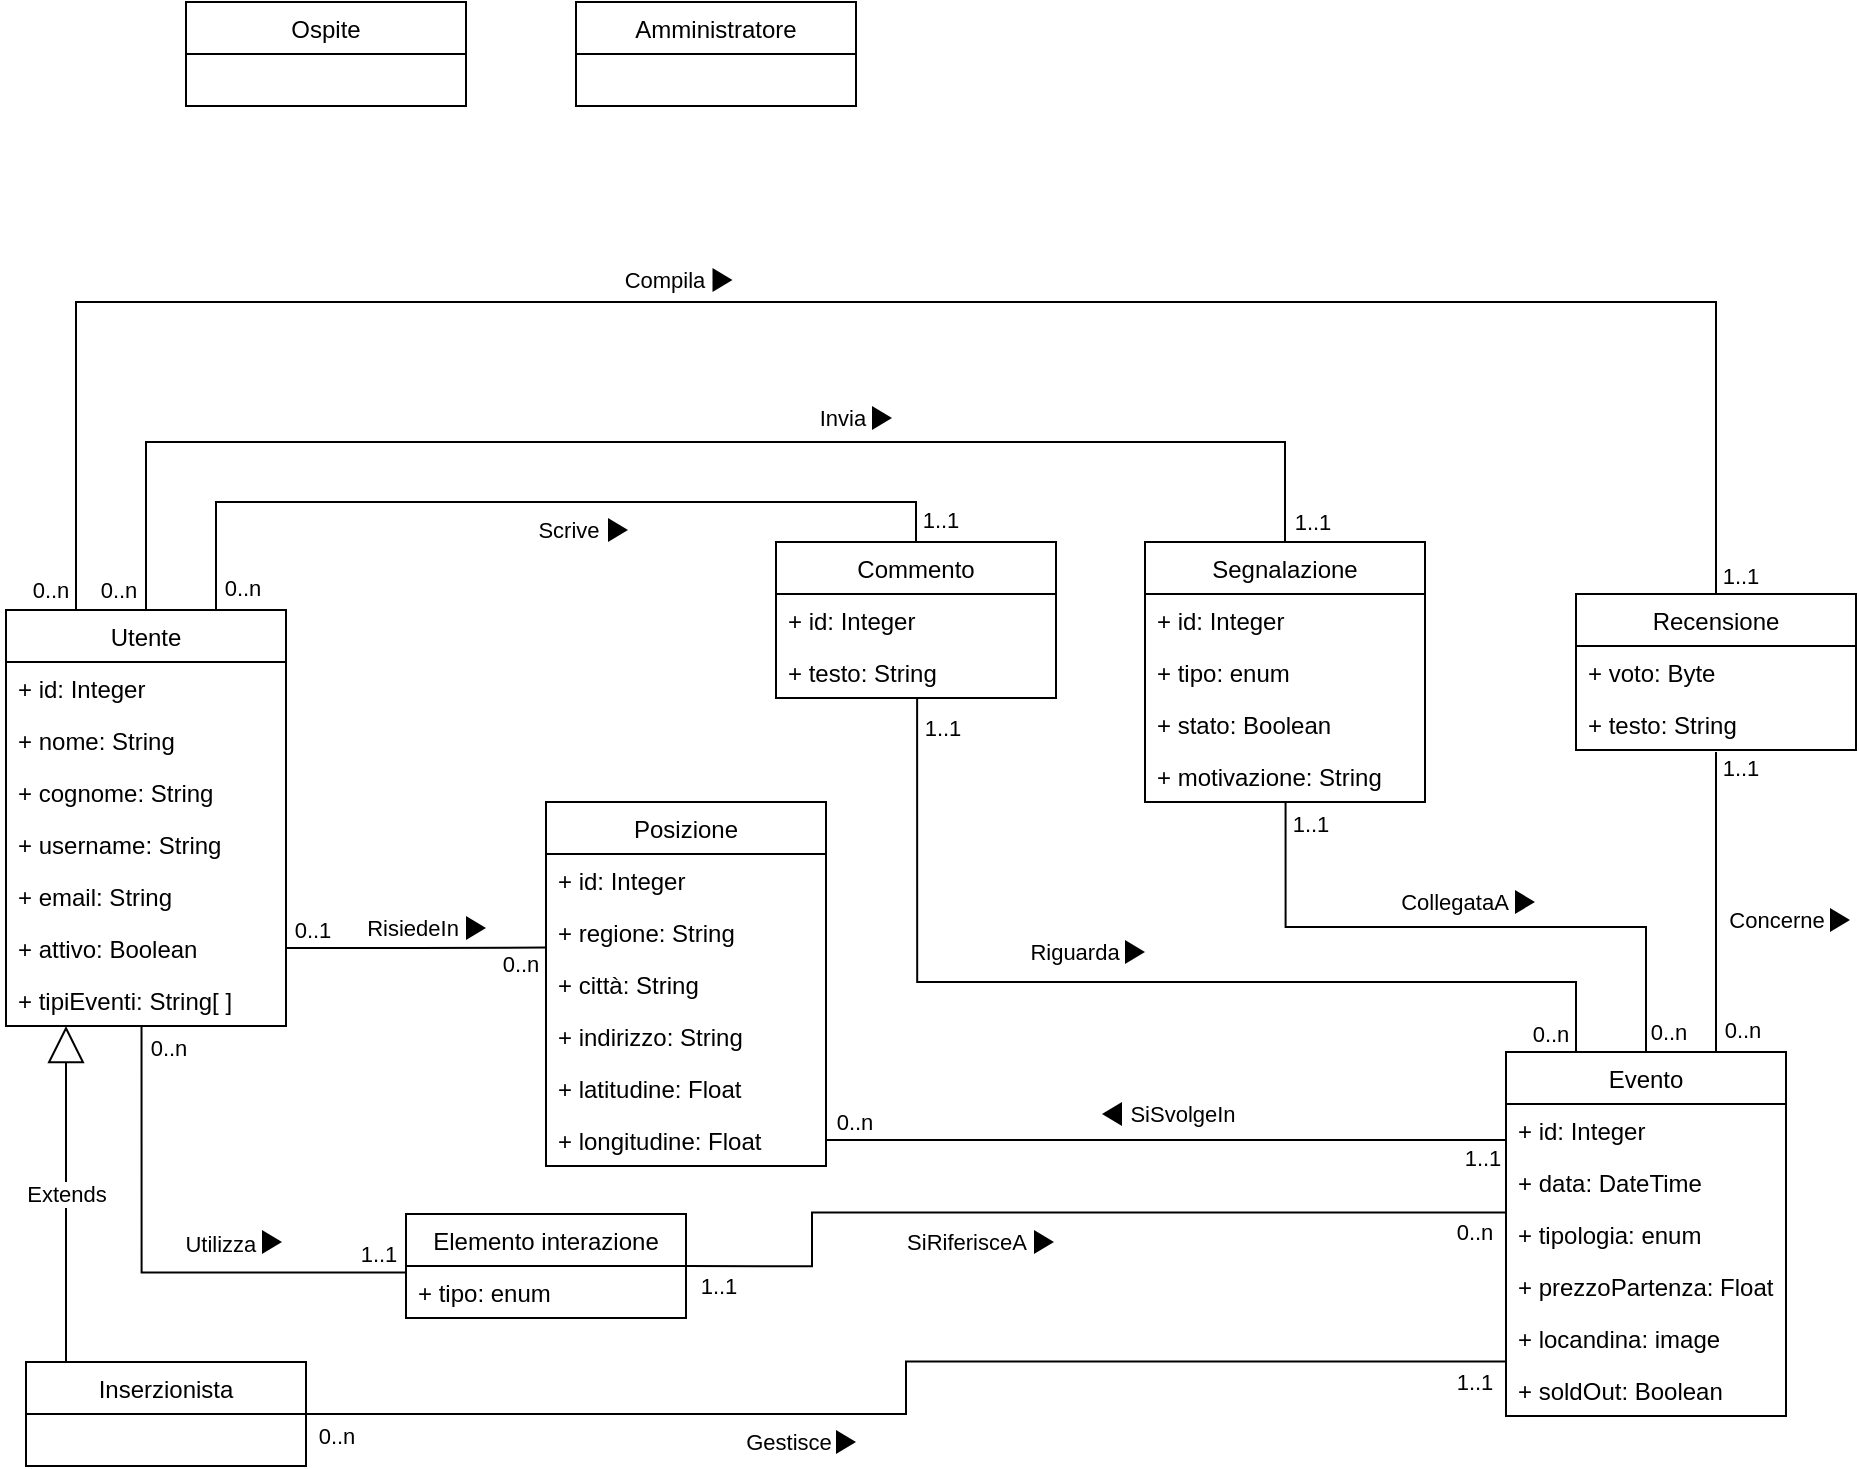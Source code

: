 <mxfile version="20.7.4" type="device"><diagram id="McXyK0WdOEFqAZZLzSaH" name="Pagina-1"><mxGraphModel dx="1098" dy="820" grid="1" gridSize="10" guides="1" tooltips="1" connect="1" arrows="1" fold="1" page="1" pageScale="1" pageWidth="1169" pageHeight="827" math="0" shadow="0"><root><mxCell id="0"/><mxCell id="1" parent="0"/><mxCell id="P6-y2GWKaG0VNSnCslOx-72" style="edgeStyle=orthogonalEdgeStyle;rounded=0;orthogonalLoop=1;jettySize=auto;html=1;exitX=0.75;exitY=0;exitDx=0;exitDy=0;entryX=0.5;entryY=0;entryDx=0;entryDy=0;endArrow=none;endFill=0;elbow=vertical;" parent="1" source="4TAMWbgkyMM3ixM2z_Ge-1" target="P6-y2GWKaG0VNSnCslOx-14" edge="1"><mxGeometry relative="1" as="geometry"/></mxCell><mxCell id="P6-y2GWKaG0VNSnCslOx-78" value="0..n" style="edgeLabel;html=1;align=center;verticalAlign=middle;resizable=0;points=[];" parent="P6-y2GWKaG0VNSnCslOx-72" vertex="1" connectable="0"><mxGeometry x="-0.597" y="2" relative="1" as="geometry"><mxPoint x="-19" y="45" as="offset"/></mxGeometry></mxCell><mxCell id="P6-y2GWKaG0VNSnCslOx-79" value="1..1" style="edgeLabel;html=1;align=center;verticalAlign=middle;resizable=0;points=[];" parent="P6-y2GWKaG0VNSnCslOx-72" vertex="1" connectable="0"><mxGeometry x="0.948" relative="1" as="geometry"><mxPoint x="12" as="offset"/></mxGeometry></mxCell><mxCell id="P6-y2GWKaG0VNSnCslOx-73" style="edgeStyle=orthogonalEdgeStyle;rounded=0;orthogonalLoop=1;jettySize=auto;html=1;exitX=0.5;exitY=0;exitDx=0;exitDy=0;entryX=0.5;entryY=0;entryDx=0;entryDy=0;endArrow=none;endFill=0;elbow=vertical;" parent="1" source="4TAMWbgkyMM3ixM2z_Ge-1" target="P6-y2GWKaG0VNSnCslOx-20" edge="1"><mxGeometry relative="1" as="geometry"><Array as="points"><mxPoint x="130" y="250"/><mxPoint x="700" y="250"/></Array></mxGeometry></mxCell><mxCell id="P6-y2GWKaG0VNSnCslOx-80" value="1..1" style="edgeLabel;html=1;align=center;verticalAlign=middle;resizable=0;points=[];" parent="P6-y2GWKaG0VNSnCslOx-73" vertex="1" connectable="0"><mxGeometry x="0.969" y="-1" relative="1" as="geometry"><mxPoint x="14" y="1" as="offset"/></mxGeometry></mxCell><mxCell id="P6-y2GWKaG0VNSnCslOx-74" style="edgeStyle=orthogonalEdgeStyle;rounded=0;orthogonalLoop=1;jettySize=auto;html=1;exitX=0.25;exitY=0;exitDx=0;exitDy=0;endArrow=none;endFill=0;elbow=vertical;entryX=0.5;entryY=0;entryDx=0;entryDy=0;" parent="1" source="4TAMWbgkyMM3ixM2z_Ge-1" target="P6-y2GWKaG0VNSnCslOx-10" edge="1"><mxGeometry relative="1" as="geometry"><mxPoint x="900" y="220" as="targetPoint"/><Array as="points"><mxPoint x="95" y="180"/><mxPoint x="915" y="180"/></Array></mxGeometry></mxCell><mxCell id="P6-y2GWKaG0VNSnCslOx-75" value="0..n" style="edgeLabel;html=1;align=center;verticalAlign=middle;resizable=0;points=[];" parent="P6-y2GWKaG0VNSnCslOx-74" vertex="1" connectable="0"><mxGeometry x="-0.923" y="1" relative="1" as="geometry"><mxPoint x="-12" y="33" as="offset"/></mxGeometry></mxCell><mxCell id="P6-y2GWKaG0VNSnCslOx-81" value="1..1" style="edgeLabel;html=1;align=center;verticalAlign=middle;resizable=0;points=[];" parent="P6-y2GWKaG0VNSnCslOx-74" vertex="1" connectable="0"><mxGeometry x="0.982" relative="1" as="geometry"><mxPoint x="12" y="1" as="offset"/></mxGeometry></mxCell><mxCell id="4TAMWbgkyMM3ixM2z_Ge-1" value="Utente" style="swimlane;fontStyle=0;childLayout=stackLayout;horizontal=1;startSize=26;fillColor=none;horizontalStack=0;resizeParent=1;resizeParentMax=0;resizeLast=0;collapsible=1;marginBottom=0;" parent="1" vertex="1"><mxGeometry x="60" y="334" width="140" height="208" as="geometry"><mxRectangle x="170" y="180" width="80" height="30" as="alternateBounds"/></mxGeometry></mxCell><mxCell id="4TAMWbgkyMM3ixM2z_Ge-6" value="+ id: Integer" style="text;strokeColor=none;fillColor=none;align=left;verticalAlign=top;spacingLeft=4;spacingRight=4;overflow=hidden;rotatable=0;points=[[0,0.5],[1,0.5]];portConstraint=eastwest;" parent="4TAMWbgkyMM3ixM2z_Ge-1" vertex="1"><mxGeometry y="26" width="140" height="26" as="geometry"/></mxCell><mxCell id="4TAMWbgkyMM3ixM2z_Ge-2" value="+ nome: String" style="text;strokeColor=none;fillColor=none;align=left;verticalAlign=top;spacingLeft=4;spacingRight=4;overflow=hidden;rotatable=0;points=[[0,0.5],[1,0.5]];portConstraint=eastwest;" parent="4TAMWbgkyMM3ixM2z_Ge-1" vertex="1"><mxGeometry y="52" width="140" height="26" as="geometry"/></mxCell><mxCell id="4TAMWbgkyMM3ixM2z_Ge-3" value="+ cognome: String" style="text;strokeColor=none;fillColor=none;align=left;verticalAlign=top;spacingLeft=4;spacingRight=4;overflow=hidden;rotatable=0;points=[[0,0.5],[1,0.5]];portConstraint=eastwest;" parent="4TAMWbgkyMM3ixM2z_Ge-1" vertex="1"><mxGeometry y="78" width="140" height="26" as="geometry"/></mxCell><mxCell id="P6-y2GWKaG0VNSnCslOx-35" value="+ username: String" style="text;strokeColor=none;fillColor=none;align=left;verticalAlign=top;spacingLeft=4;spacingRight=4;overflow=hidden;rotatable=0;points=[[0,0.5],[1,0.5]];portConstraint=eastwest;" parent="4TAMWbgkyMM3ixM2z_Ge-1" vertex="1"><mxGeometry y="104" width="140" height="26" as="geometry"/></mxCell><mxCell id="4TAMWbgkyMM3ixM2z_Ge-4" value="+ email: String" style="text;strokeColor=none;fillColor=none;align=left;verticalAlign=top;spacingLeft=4;spacingRight=4;overflow=hidden;rotatable=0;points=[[0,0.5],[1,0.5]];portConstraint=eastwest;" parent="4TAMWbgkyMM3ixM2z_Ge-1" vertex="1"><mxGeometry y="130" width="140" height="26" as="geometry"/></mxCell><mxCell id="P6-y2GWKaG0VNSnCslOx-1" value="+ attivo: Boolean" style="text;strokeColor=none;fillColor=none;align=left;verticalAlign=top;spacingLeft=4;spacingRight=4;overflow=hidden;rotatable=0;points=[[0,0.5],[1,0.5]];portConstraint=eastwest;" parent="4TAMWbgkyMM3ixM2z_Ge-1" vertex="1"><mxGeometry y="156" width="140" height="26" as="geometry"/></mxCell><mxCell id="xBQQY1E_VzlFk8n-u8j_-25" value="+ tipiEventi: String[ ]" style="text;strokeColor=none;fillColor=none;align=left;verticalAlign=top;spacingLeft=4;spacingRight=4;overflow=hidden;rotatable=0;points=[[0,0.5],[1,0.5]];portConstraint=eastwest;" parent="4TAMWbgkyMM3ixM2z_Ge-1" vertex="1"><mxGeometry y="182" width="140" height="26" as="geometry"/></mxCell><mxCell id="P6-y2GWKaG0VNSnCslOx-10" value="Recensione" style="swimlane;fontStyle=0;childLayout=stackLayout;horizontal=1;startSize=26;fillColor=none;horizontalStack=0;resizeParent=1;resizeParentMax=0;resizeLast=0;collapsible=1;marginBottom=0;" parent="1" vertex="1"><mxGeometry x="845" y="326" width="140" height="78" as="geometry"/></mxCell><mxCell id="P6-y2GWKaG0VNSnCslOx-11" value="+ voto: Byte" style="text;strokeColor=none;fillColor=none;align=left;verticalAlign=top;spacingLeft=4;spacingRight=4;overflow=hidden;rotatable=0;points=[[0,0.5],[1,0.5]];portConstraint=eastwest;" parent="P6-y2GWKaG0VNSnCslOx-10" vertex="1"><mxGeometry y="26" width="140" height="26" as="geometry"/></mxCell><mxCell id="P6-y2GWKaG0VNSnCslOx-12" value="+ testo: String" style="text;strokeColor=none;fillColor=none;align=left;verticalAlign=top;spacingLeft=4;spacingRight=4;overflow=hidden;rotatable=0;points=[[0,0.5],[1,0.5]];portConstraint=eastwest;" parent="P6-y2GWKaG0VNSnCslOx-10" vertex="1"><mxGeometry y="52" width="140" height="26" as="geometry"/></mxCell><mxCell id="P6-y2GWKaG0VNSnCslOx-14" value="Commento" style="swimlane;fontStyle=0;childLayout=stackLayout;horizontal=1;startSize=26;fillColor=none;horizontalStack=0;resizeParent=1;resizeParentMax=0;resizeLast=0;collapsible=1;marginBottom=0;" parent="1" vertex="1"><mxGeometry x="445" y="300" width="140" height="78" as="geometry"/></mxCell><mxCell id="P6-y2GWKaG0VNSnCslOx-19" value="+ id: Integer" style="text;strokeColor=none;fillColor=none;align=left;verticalAlign=top;spacingLeft=4;spacingRight=4;overflow=hidden;rotatable=0;points=[[0,0.5],[1,0.5]];portConstraint=eastwest;" parent="P6-y2GWKaG0VNSnCslOx-14" vertex="1"><mxGeometry y="26" width="140" height="26" as="geometry"/></mxCell><mxCell id="P6-y2GWKaG0VNSnCslOx-15" value="+ testo: String" style="text;strokeColor=none;fillColor=none;align=left;verticalAlign=top;spacingLeft=4;spacingRight=4;overflow=hidden;rotatable=0;points=[[0,0.5],[1,0.5]];portConstraint=eastwest;" parent="P6-y2GWKaG0VNSnCslOx-14" vertex="1"><mxGeometry y="52" width="140" height="26" as="geometry"/></mxCell><mxCell id="P6-y2GWKaG0VNSnCslOx-20" value="Segnalazione" style="swimlane;fontStyle=0;childLayout=stackLayout;horizontal=1;startSize=26;fillColor=none;horizontalStack=0;resizeParent=1;resizeParentMax=0;resizeLast=0;collapsible=1;marginBottom=0;" parent="1" vertex="1"><mxGeometry x="629.5" y="300" width="140" height="130" as="geometry"/></mxCell><mxCell id="P6-y2GWKaG0VNSnCslOx-24" value="+ id: Integer" style="text;strokeColor=none;fillColor=none;align=left;verticalAlign=top;spacingLeft=4;spacingRight=4;overflow=hidden;rotatable=0;points=[[0,0.5],[1,0.5]];portConstraint=eastwest;" parent="P6-y2GWKaG0VNSnCslOx-20" vertex="1"><mxGeometry y="26" width="140" height="26" as="geometry"/></mxCell><mxCell id="P6-y2GWKaG0VNSnCslOx-25" value="+ tipo: enum" style="text;strokeColor=none;fillColor=none;align=left;verticalAlign=top;spacingLeft=4;spacingRight=4;overflow=hidden;rotatable=0;points=[[0,0.5],[1,0.5]];portConstraint=eastwest;" parent="P6-y2GWKaG0VNSnCslOx-20" vertex="1"><mxGeometry y="52" width="140" height="26" as="geometry"/></mxCell><mxCell id="P6-y2GWKaG0VNSnCslOx-30" value="+ stato: Boolean" style="text;strokeColor=none;fillColor=none;align=left;verticalAlign=top;spacingLeft=4;spacingRight=4;overflow=hidden;rotatable=0;points=[[0,0.5],[1,0.5]];portConstraint=eastwest;" parent="P6-y2GWKaG0VNSnCslOx-20" vertex="1"><mxGeometry y="78" width="140" height="26" as="geometry"/></mxCell><mxCell id="P6-y2GWKaG0VNSnCslOx-21" value="+ motivazione: String" style="text;strokeColor=none;fillColor=none;align=left;verticalAlign=top;spacingLeft=4;spacingRight=4;overflow=hidden;rotatable=0;points=[[0,0.5],[1,0.5]];portConstraint=eastwest;" parent="P6-y2GWKaG0VNSnCslOx-20" vertex="1"><mxGeometry y="104" width="140" height="26" as="geometry"/></mxCell><mxCell id="P6-y2GWKaG0VNSnCslOx-26" value="Elemento interazione" style="swimlane;fontStyle=0;childLayout=stackLayout;horizontal=1;startSize=26;fillColor=none;horizontalStack=0;resizeParent=1;resizeParentMax=0;resizeLast=0;collapsible=1;marginBottom=0;" parent="1" vertex="1"><mxGeometry x="260" y="636" width="140" height="52" as="geometry"/></mxCell><mxCell id="P6-y2GWKaG0VNSnCslOx-27" value="+ tipo: enum" style="text;strokeColor=none;fillColor=none;align=left;verticalAlign=top;spacingLeft=4;spacingRight=4;overflow=hidden;rotatable=0;points=[[0,0.5],[1,0.5]];portConstraint=eastwest;" parent="P6-y2GWKaG0VNSnCslOx-26" vertex="1"><mxGeometry y="26" width="140" height="26" as="geometry"/></mxCell><mxCell id="P6-y2GWKaG0VNSnCslOx-69" style="edgeStyle=orthogonalEdgeStyle;rounded=0;orthogonalLoop=1;jettySize=auto;html=1;exitX=0.75;exitY=0;exitDx=0;exitDy=0;elbow=vertical;endArrow=none;endFill=0;entryX=0.5;entryY=1.038;entryDx=0;entryDy=0;entryPerimeter=0;" parent="1" source="P6-y2GWKaG0VNSnCslOx-36" target="P6-y2GWKaG0VNSnCslOx-12" edge="1"><mxGeometry relative="1" as="geometry"><mxPoint x="901" y="440" as="targetPoint"/></mxGeometry></mxCell><mxCell id="P6-y2GWKaG0VNSnCslOx-85" value="0..n" style="edgeLabel;html=1;align=center;verticalAlign=middle;resizable=0;points=[];" parent="P6-y2GWKaG0VNSnCslOx-69" vertex="1" connectable="0"><mxGeometry x="-0.912" relative="1" as="geometry"><mxPoint x="13" y="-5" as="offset"/></mxGeometry></mxCell><mxCell id="P6-y2GWKaG0VNSnCslOx-87" value="1..1" style="edgeLabel;html=1;align=center;verticalAlign=middle;resizable=0;points=[];" parent="P6-y2GWKaG0VNSnCslOx-69" vertex="1" connectable="0"><mxGeometry x="0.955" relative="1" as="geometry"><mxPoint x="12" y="4" as="offset"/></mxGeometry></mxCell><mxCell id="P6-y2GWKaG0VNSnCslOx-36" value="Evento" style="swimlane;fontStyle=0;childLayout=stackLayout;horizontal=1;startSize=26;fillColor=none;horizontalStack=0;resizeParent=1;resizeParentMax=0;resizeLast=0;collapsible=1;marginBottom=0;" parent="1" vertex="1"><mxGeometry x="810" y="555" width="140" height="182" as="geometry"/></mxCell><mxCell id="P6-y2GWKaG0VNSnCslOx-37" value="+ id: Integer" style="text;strokeColor=none;fillColor=none;align=left;verticalAlign=top;spacingLeft=4;spacingRight=4;overflow=hidden;rotatable=0;points=[[0,0.5],[1,0.5]];portConstraint=eastwest;" parent="P6-y2GWKaG0VNSnCslOx-36" vertex="1"><mxGeometry y="26" width="140" height="26" as="geometry"/></mxCell><mxCell id="P6-y2GWKaG0VNSnCslOx-39" value="+ data: DateTime" style="text;strokeColor=none;fillColor=none;align=left;verticalAlign=top;spacingLeft=4;spacingRight=4;overflow=hidden;rotatable=0;points=[[0,0.5],[1,0.5]];portConstraint=eastwest;" parent="P6-y2GWKaG0VNSnCslOx-36" vertex="1"><mxGeometry y="52" width="140" height="26" as="geometry"/></mxCell><mxCell id="P6-y2GWKaG0VNSnCslOx-40" value="+ tipologia: enum" style="text;strokeColor=none;fillColor=none;align=left;verticalAlign=top;spacingLeft=4;spacingRight=4;overflow=hidden;rotatable=0;points=[[0,0.5],[1,0.5]];portConstraint=eastwest;" parent="P6-y2GWKaG0VNSnCslOx-36" vertex="1"><mxGeometry y="78" width="140" height="26" as="geometry"/></mxCell><mxCell id="P6-y2GWKaG0VNSnCslOx-43" value="+ prezzoPartenza: Float" style="text;strokeColor=none;fillColor=none;align=left;verticalAlign=top;spacingLeft=4;spacingRight=4;overflow=hidden;rotatable=0;points=[[0,0.5],[1,0.5]];portConstraint=eastwest;" parent="P6-y2GWKaG0VNSnCslOx-36" vertex="1"><mxGeometry y="104" width="140" height="26" as="geometry"/></mxCell><mxCell id="P6-y2GWKaG0VNSnCslOx-41" value="+ locandina: image" style="text;strokeColor=none;fillColor=none;align=left;verticalAlign=top;spacingLeft=4;spacingRight=4;overflow=hidden;rotatable=0;points=[[0,0.5],[1,0.5]];portConstraint=eastwest;" parent="P6-y2GWKaG0VNSnCslOx-36" vertex="1"><mxGeometry y="130" width="140" height="26" as="geometry"/></mxCell><mxCell id="P6-y2GWKaG0VNSnCslOx-42" value="+ soldOut: Boolean" style="text;strokeColor=none;fillColor=none;align=left;verticalAlign=top;spacingLeft=4;spacingRight=4;overflow=hidden;rotatable=0;points=[[0,0.5],[1,0.5]];portConstraint=eastwest;" parent="P6-y2GWKaG0VNSnCslOx-36" vertex="1"><mxGeometry y="156" width="140" height="26" as="geometry"/></mxCell><mxCell id="ModGjX-w138L0_K-5tRz-2" style="edgeStyle=orthogonalEdgeStyle;rounded=0;orthogonalLoop=1;jettySize=auto;html=1;exitX=1;exitY=0.5;exitDx=0;exitDy=0;entryX=-0.002;entryY=-0.049;entryDx=0;entryDy=0;entryPerimeter=0;endArrow=none;endFill=0;" parent="1" source="P6-y2GWKaG0VNSnCslOx-44" target="P6-y2GWKaG0VNSnCslOx-42" edge="1"><mxGeometry relative="1" as="geometry"/></mxCell><mxCell id="-HpiiLmTmGcMWtNBeYiF-1" value="1..1" style="edgeLabel;html=1;align=center;verticalAlign=middle;resizable=0;points=[];" parent="ModGjX-w138L0_K-5tRz-2" vertex="1" connectable="0"><mxGeometry x="0.899" y="1" relative="1" as="geometry"><mxPoint x="16" y="11" as="offset"/></mxGeometry></mxCell><mxCell id="-HpiiLmTmGcMWtNBeYiF-2" value="0..n" style="edgeLabel;html=1;align=center;verticalAlign=middle;resizable=0;points=[];" parent="ModGjX-w138L0_K-5tRz-2" vertex="1" connectable="0"><mxGeometry x="-0.935" y="1" relative="1" as="geometry"><mxPoint x="-6" y="12" as="offset"/></mxGeometry></mxCell><mxCell id="P6-y2GWKaG0VNSnCslOx-44" value="Inserzionista" style="swimlane;fontStyle=0;childLayout=stackLayout;horizontal=1;startSize=26;fillColor=none;horizontalStack=0;resizeParent=1;resizeParentMax=0;resizeLast=0;collapsible=1;marginBottom=0;" parent="1" vertex="1"><mxGeometry x="70" y="710" width="140" height="52" as="geometry"/></mxCell><mxCell id="P6-y2GWKaG0VNSnCslOx-112" value="Extends" style="endArrow=block;endSize=16;endFill=0;html=1;rounded=0;elbow=vertical;" parent="P6-y2GWKaG0VNSnCslOx-44" edge="1"><mxGeometry width="160" relative="1" as="geometry"><mxPoint x="20" as="sourcePoint"/><mxPoint x="20" y="-168" as="targetPoint"/></mxGeometry></mxCell><mxCell id="P6-y2GWKaG0VNSnCslOx-49" value="" style="endArrow=none;html=1;rounded=0;entryX=0.484;entryY=1.005;entryDx=0;entryDy=0;entryPerimeter=0;edgeStyle=orthogonalEdgeStyle;elbow=vertical;exitX=0.001;exitY=0.127;exitDx=0;exitDy=0;exitPerimeter=0;" parent="1" source="P6-y2GWKaG0VNSnCslOx-27" target="xBQQY1E_VzlFk8n-u8j_-25" edge="1"><mxGeometry width="50" height="50" relative="1" as="geometry"><mxPoint x="80" y="666" as="sourcePoint"/><mxPoint x="129.3" y="542.52" as="targetPoint"/><Array as="points"><mxPoint x="128" y="665"/></Array></mxGeometry></mxCell><mxCell id="P6-y2GWKaG0VNSnCslOx-51" value="0..n" style="edgeLabel;html=1;align=center;verticalAlign=middle;resizable=0;points=[];" parent="P6-y2GWKaG0VNSnCslOx-49" vertex="1" connectable="0"><mxGeometry x="0.764" y="-1" relative="1" as="geometry"><mxPoint x="12" y="-19" as="offset"/></mxGeometry></mxCell><mxCell id="P6-y2GWKaG0VNSnCslOx-52" value="1..1" style="edgeLabel;html=1;align=center;verticalAlign=middle;resizable=0;points=[];" parent="P6-y2GWKaG0VNSnCslOx-49" vertex="1" connectable="0"><mxGeometry x="-0.915" y="-1" relative="1" as="geometry"><mxPoint x="-3" y="-9" as="offset"/></mxGeometry></mxCell><mxCell id="P6-y2GWKaG0VNSnCslOx-56" value="Utilizza&amp;nbsp;&amp;nbsp;" style="edgeLabel;html=1;align=center;verticalAlign=middle;resizable=0;points=[];" parent="P6-y2GWKaG0VNSnCslOx-49" vertex="1" connectable="0"><mxGeometry x="-0.157" y="-2" relative="1" as="geometry"><mxPoint x="17" y="-13" as="offset"/></mxGeometry></mxCell><mxCell id="P6-y2GWKaG0VNSnCslOx-50" value="" style="endArrow=none;html=1;rounded=0;elbow=vertical;entryX=1.002;entryY=0.002;entryDx=0;entryDy=0;entryPerimeter=0;exitX=-0.001;exitY=0.085;exitDx=0;exitDy=0;exitPerimeter=0;edgeStyle=orthogonalEdgeStyle;" parent="1" source="P6-y2GWKaG0VNSnCslOx-40" target="P6-y2GWKaG0VNSnCslOx-27" edge="1"><mxGeometry width="50" height="50" relative="1" as="geometry"><mxPoint x="480" y="656" as="sourcePoint"/><mxPoint x="400" y="686" as="targetPoint"/><Array as="points"><mxPoint x="463" y="662"/></Array></mxGeometry></mxCell><mxCell id="P6-y2GWKaG0VNSnCslOx-54" value="1..1" style="edgeLabel;html=1;align=center;verticalAlign=middle;resizable=0;points=[];" parent="P6-y2GWKaG0VNSnCslOx-50" vertex="1" connectable="0"><mxGeometry x="0.871" relative="1" as="geometry"><mxPoint x="-13" y="10" as="offset"/></mxGeometry></mxCell><mxCell id="P6-y2GWKaG0VNSnCslOx-55" value="0..n" style="edgeLabel;html=1;align=center;verticalAlign=middle;resizable=0;points=[];" parent="P6-y2GWKaG0VNSnCslOx-50" vertex="1" connectable="0"><mxGeometry x="-0.802" y="-2" relative="1" as="geometry"><mxPoint x="27" y="12" as="offset"/></mxGeometry></mxCell><mxCell id="P6-y2GWKaG0VNSnCslOx-57" value="" style="triangle;whiteSpace=wrap;html=1;fillColor=#000000;strokeColor=none;" parent="1" vertex="1"><mxGeometry x="188" y="644" width="10" height="12" as="geometry"/></mxCell><mxCell id="P6-y2GWKaG0VNSnCslOx-58" value="SiRiferisceA" style="edgeLabel;html=1;align=center;verticalAlign=middle;resizable=0;points=[];" parent="1" vertex="1" connectable="0"><mxGeometry x="541.0" y="651.997" as="geometry"><mxPoint x="-1" y="-2" as="offset"/></mxGeometry></mxCell><mxCell id="P6-y2GWKaG0VNSnCslOx-59" value="" style="triangle;whiteSpace=wrap;html=1;fillColor=#000000;strokeColor=none;" parent="1" vertex="1"><mxGeometry x="574" y="644" width="10" height="12" as="geometry"/></mxCell><mxCell id="P6-y2GWKaG0VNSnCslOx-62" value="" style="endArrow=none;html=1;rounded=0;elbow=vertical;entryX=0.502;entryY=0.987;entryDx=0;entryDy=0;entryPerimeter=0;exitX=0.5;exitY=0;exitDx=0;exitDy=0;edgeStyle=orthogonalEdgeStyle;" parent="1" source="P6-y2GWKaG0VNSnCslOx-36" target="P6-y2GWKaG0VNSnCslOx-21" edge="1"><mxGeometry width="50" height="50" relative="1" as="geometry"><mxPoint x="490" y="506" as="sourcePoint"/><mxPoint x="540" y="456" as="targetPoint"/></mxGeometry></mxCell><mxCell id="P6-y2GWKaG0VNSnCslOx-84" value="0..n" style="edgeLabel;html=1;align=center;verticalAlign=middle;resizable=0;points=[];" parent="P6-y2GWKaG0VNSnCslOx-62" vertex="1" connectable="0"><mxGeometry x="-0.834" y="1" relative="1" as="geometry"><mxPoint x="12" y="15" as="offset"/></mxGeometry></mxCell><mxCell id="P6-y2GWKaG0VNSnCslOx-86" value="1..1" style="edgeLabel;html=1;align=center;verticalAlign=middle;resizable=0;points=[];" parent="P6-y2GWKaG0VNSnCslOx-62" vertex="1" connectable="0"><mxGeometry x="0.869" y="-1" relative="1" as="geometry"><mxPoint x="11" y="-9" as="offset"/></mxGeometry></mxCell><mxCell id="P6-y2GWKaG0VNSnCslOx-64" value="CollegataA" style="edgeLabel;html=1;align=center;verticalAlign=middle;resizable=0;points=[];" parent="1" vertex="1" connectable="0"><mxGeometry x="775.5" y="477.997" as="geometry"><mxPoint x="8" y="2" as="offset"/></mxGeometry></mxCell><mxCell id="P6-y2GWKaG0VNSnCslOx-65" value="" style="triangle;whiteSpace=wrap;html=1;fillColor=#000000;strokeColor=none;" parent="1" vertex="1"><mxGeometry x="814.5" y="474" width="10" height="12" as="geometry"/></mxCell><mxCell id="P6-y2GWKaG0VNSnCslOx-66" value="" style="endArrow=none;html=1;rounded=0;elbow=vertical;entryX=0.504;entryY=1.009;entryDx=0;entryDy=0;entryPerimeter=0;exitX=0.25;exitY=0;exitDx=0;exitDy=0;edgeStyle=orthogonalEdgeStyle;" parent="1" source="P6-y2GWKaG0VNSnCslOx-36" target="P6-y2GWKaG0VNSnCslOx-15" edge="1"><mxGeometry width="50" height="50" relative="1" as="geometry"><mxPoint x="360" y="606" as="sourcePoint"/><mxPoint x="410" y="556" as="targetPoint"/><Array as="points"><mxPoint x="845" y="520"/><mxPoint x="515" y="520"/></Array></mxGeometry></mxCell><mxCell id="P6-y2GWKaG0VNSnCslOx-82" value="1..1" style="edgeLabel;html=1;align=center;verticalAlign=middle;resizable=0;points=[];" parent="P6-y2GWKaG0VNSnCslOx-66" vertex="1" connectable="0"><mxGeometry x="0.951" y="-1" relative="1" as="geometry"><mxPoint x="11" y="2" as="offset"/></mxGeometry></mxCell><mxCell id="P6-y2GWKaG0VNSnCslOx-83" value="0..n" style="edgeLabel;html=1;align=center;verticalAlign=middle;resizable=0;points=[];" parent="P6-y2GWKaG0VNSnCslOx-66" vertex="1" connectable="0"><mxGeometry x="-0.923" relative="1" as="geometry"><mxPoint x="-13" y="10" as="offset"/></mxGeometry></mxCell><mxCell id="P6-y2GWKaG0VNSnCslOx-67" value="Riguarda" style="edgeLabel;html=1;align=center;verticalAlign=middle;resizable=0;points=[];" parent="1" vertex="1" connectable="0"><mxGeometry x="590.5" y="505.997" as="geometry"><mxPoint x="3" y="-1" as="offset"/></mxGeometry></mxCell><mxCell id="P6-y2GWKaG0VNSnCslOx-68" value="" style="triangle;whiteSpace=wrap;html=1;fillColor=#000000;strokeColor=none;" parent="1" vertex="1"><mxGeometry x="619.5" y="499" width="10" height="12" as="geometry"/></mxCell><mxCell id="P6-y2GWKaG0VNSnCslOx-70" value="Concerne" style="edgeLabel;html=1;align=center;verticalAlign=middle;resizable=0;points=[];" parent="1" vertex="1" connectable="0"><mxGeometry x="950.0" y="485.997" as="geometry"><mxPoint x="-5" y="3" as="offset"/></mxGeometry></mxCell><mxCell id="P6-y2GWKaG0VNSnCslOx-76" value="0..n" style="edgeLabel;html=1;align=center;verticalAlign=middle;resizable=0;points=[];" parent="1" vertex="1" connectable="0"><mxGeometry x="57" y="339" as="geometry"><mxPoint x="59" y="-15" as="offset"/></mxGeometry></mxCell><mxCell id="P6-y2GWKaG0VNSnCslOx-88" value="Ospite" style="swimlane;fontStyle=0;childLayout=stackLayout;horizontal=1;startSize=26;fillColor=none;horizontalStack=0;resizeParent=1;resizeParentMax=0;resizeLast=0;collapsible=1;marginBottom=0;strokeColor=default;" parent="1" vertex="1"><mxGeometry x="150" y="30" width="140" height="52" as="geometry"/></mxCell><mxCell id="P6-y2GWKaG0VNSnCslOx-92" value="Amministratore" style="swimlane;fontStyle=0;childLayout=stackLayout;horizontal=1;startSize=26;fillColor=none;horizontalStack=0;resizeParent=1;resizeParentMax=0;resizeLast=0;collapsible=1;marginBottom=0;strokeColor=default;" parent="1" vertex="1"><mxGeometry x="345" y="30" width="140" height="52" as="geometry"/></mxCell><mxCell id="P6-y2GWKaG0VNSnCslOx-95" value="" style="triangle;whiteSpace=wrap;html=1;fillColor=#000000;strokeColor=none;" parent="1" vertex="1"><mxGeometry x="361" y="288" width="10" height="12" as="geometry"/></mxCell><mxCell id="P6-y2GWKaG0VNSnCslOx-96" value="Scrive" style="edgeLabel;html=1;align=center;verticalAlign=middle;resizable=0;points=[];" parent="1" vertex="1" connectable="0"><mxGeometry x="340.0" y="291.997" as="geometry"><mxPoint x="1" y="2" as="offset"/></mxGeometry></mxCell><mxCell id="P6-y2GWKaG0VNSnCslOx-97" value="Scrive" style="edgeLabel;html=1;align=center;verticalAlign=middle;resizable=0;points=[];" parent="1" vertex="1" connectable="0"><mxGeometry x="340.0" y="291.997" as="geometry"><mxPoint x="1" y="2" as="offset"/></mxGeometry></mxCell><mxCell id="P6-y2GWKaG0VNSnCslOx-99" value="" style="triangle;whiteSpace=wrap;html=1;fillColor=#000000;strokeColor=none;" parent="1" vertex="1"><mxGeometry x="493" y="232" width="10" height="12" as="geometry"/></mxCell><mxCell id="P6-y2GWKaG0VNSnCslOx-101" value="Invia" style="edgeLabel;html=1;align=center;verticalAlign=middle;resizable=0;points=[];" parent="1" vertex="1" connectable="0"><mxGeometry x="476.5" y="235.997" as="geometry"><mxPoint x="1" y="2" as="offset"/></mxGeometry></mxCell><mxCell id="P6-y2GWKaG0VNSnCslOx-102" value="" style="triangle;whiteSpace=wrap;html=1;fillColor=#000000;strokeColor=none;" parent="1" vertex="1"><mxGeometry x="413.25" y="163" width="10" height="12" as="geometry"/></mxCell><mxCell id="P6-y2GWKaG0VNSnCslOx-103" value="Compila" style="edgeLabel;html=1;align=center;verticalAlign=middle;resizable=0;points=[];" parent="1" vertex="1" connectable="0"><mxGeometry x="387.75" y="166.997" as="geometry"><mxPoint x="1" y="2" as="offset"/></mxGeometry></mxCell><mxCell id="P6-y2GWKaG0VNSnCslOx-108" value="Gestisce" style="edgeLabel;html=1;align=center;verticalAlign=middle;resizable=0;points=[];" parent="1" vertex="1" connectable="0"><mxGeometry x="449.5" y="747.997" as="geometry"><mxPoint x="1" y="2" as="offset"/></mxGeometry></mxCell><mxCell id="P6-y2GWKaG0VNSnCslOx-109" value="" style="triangle;whiteSpace=wrap;html=1;fillColor=#000000;strokeColor=none;" parent="1" vertex="1"><mxGeometry x="475" y="744" width="10" height="12" as="geometry"/></mxCell><mxCell id="xBQQY1E_VzlFk8n-u8j_-1" value="" style="triangle;whiteSpace=wrap;html=1;fillColor=#000000;strokeColor=none;" parent="1" vertex="1"><mxGeometry x="972" y="483" width="10" height="12" as="geometry"/></mxCell><mxCell id="xBQQY1E_VzlFk8n-u8j_-2" value="Posizione" style="swimlane;fontStyle=0;childLayout=stackLayout;horizontal=1;startSize=26;fillColor=none;horizontalStack=0;resizeParent=1;resizeParentMax=0;resizeLast=0;collapsible=1;marginBottom=0;" parent="1" vertex="1"><mxGeometry x="330" y="430" width="140" height="182" as="geometry"><mxRectangle x="345" y="462" width="90" height="30" as="alternateBounds"/></mxGeometry></mxCell><mxCell id="xBQQY1E_VzlFk8n-u8j_-24" value="+ id: Integer" style="text;strokeColor=none;fillColor=none;align=left;verticalAlign=top;spacingLeft=4;spacingRight=4;overflow=hidden;rotatable=0;points=[[0,0.5],[1,0.5]];portConstraint=eastwest;" parent="xBQQY1E_VzlFk8n-u8j_-2" vertex="1"><mxGeometry y="26" width="140" height="26" as="geometry"/></mxCell><mxCell id="xBQQY1E_VzlFk8n-u8j_-3" value="+ regione: String" style="text;strokeColor=none;fillColor=none;align=left;verticalAlign=top;spacingLeft=4;spacingRight=4;overflow=hidden;rotatable=0;points=[[0,0.5],[1,0.5]];portConstraint=eastwest;" parent="xBQQY1E_VzlFk8n-u8j_-2" vertex="1"><mxGeometry y="52" width="140" height="26" as="geometry"/></mxCell><mxCell id="xBQQY1E_VzlFk8n-u8j_-5" value="+ città: String" style="text;strokeColor=none;fillColor=none;align=left;verticalAlign=top;spacingLeft=4;spacingRight=4;overflow=hidden;rotatable=0;points=[[0,0.5],[1,0.5]];portConstraint=eastwest;" parent="xBQQY1E_VzlFk8n-u8j_-2" vertex="1"><mxGeometry y="78" width="140" height="26" as="geometry"/></mxCell><mxCell id="xBQQY1E_VzlFk8n-u8j_-19" value="+ indirizzo: String" style="text;strokeColor=none;fillColor=none;align=left;verticalAlign=top;spacingLeft=4;spacingRight=4;overflow=hidden;rotatable=0;points=[[0,0.5],[1,0.5]];portConstraint=eastwest;" parent="xBQQY1E_VzlFk8n-u8j_-2" vertex="1"><mxGeometry y="104" width="140" height="26" as="geometry"/></mxCell><mxCell id="xBQQY1E_VzlFk8n-u8j_-9" value="+ latitudine: Float" style="text;strokeColor=none;fillColor=none;align=left;verticalAlign=top;spacingLeft=4;spacingRight=4;overflow=hidden;rotatable=0;points=[[0,0.5],[1,0.5]];portConstraint=eastwest;" parent="xBQQY1E_VzlFk8n-u8j_-2" vertex="1"><mxGeometry y="130" width="140" height="26" as="geometry"/></mxCell><mxCell id="xBQQY1E_VzlFk8n-u8j_-10" value="+ longitudine: Float" style="text;strokeColor=none;fillColor=none;align=left;verticalAlign=top;spacingLeft=4;spacingRight=4;overflow=hidden;rotatable=0;points=[[0,0.5],[1,0.5]];portConstraint=eastwest;" parent="xBQQY1E_VzlFk8n-u8j_-2" vertex="1"><mxGeometry y="156" width="140" height="26" as="geometry"/></mxCell><mxCell id="xBQQY1E_VzlFk8n-u8j_-11" style="edgeStyle=orthogonalEdgeStyle;rounded=0;orthogonalLoop=1;jettySize=auto;html=1;exitX=1;exitY=0.5;exitDx=0;exitDy=0;entryX=0;entryY=-0.054;entryDx=0;entryDy=0;endArrow=none;endFill=0;entryPerimeter=0;" parent="1" source="xBQQY1E_VzlFk8n-u8j_-10" edge="1"><mxGeometry relative="1" as="geometry"><Array as="points"><mxPoint x="810" y="599"/></Array><mxPoint x="810" y="605.596" as="targetPoint"/></mxGeometry></mxCell><mxCell id="xBQQY1E_VzlFk8n-u8j_-12" value="SiSvolgeIn" style="edgeLabel;html=1;align=center;verticalAlign=middle;resizable=0;points=[];" parent="1" vertex="1" connectable="0"><mxGeometry x="641.0" y="592.997" as="geometry"><mxPoint x="7" y="-7" as="offset"/></mxGeometry></mxCell><mxCell id="xBQQY1E_VzlFk8n-u8j_-13" value="" style="triangle;whiteSpace=wrap;html=1;fillColor=#000000;strokeColor=none;rotation=-180;" parent="1" vertex="1"><mxGeometry x="608" y="580" width="10" height="12" as="geometry"/></mxCell><mxCell id="xBQQY1E_VzlFk8n-u8j_-14" style="edgeStyle=orthogonalEdgeStyle;rounded=0;orthogonalLoop=1;jettySize=auto;html=1;exitX=1;exitY=0.5;exitDx=0;exitDy=0;endArrow=none;endFill=0;entryX=0;entryY=0.799;entryDx=0;entryDy=0;entryPerimeter=0;" parent="1" source="P6-y2GWKaG0VNSnCslOx-1" target="xBQQY1E_VzlFk8n-u8j_-3" edge="1"><mxGeometry relative="1" as="geometry"><mxPoint x="340" y="503" as="targetPoint"/></mxGeometry></mxCell><mxCell id="xBQQY1E_VzlFk8n-u8j_-16" value="RisiedeIn" style="edgeLabel;html=1;align=center;verticalAlign=middle;resizable=0;points=[];" parent="1" vertex="1" connectable="0"><mxGeometry x="264.0" y="494.997" as="geometry"><mxPoint x="-1" y="-2" as="offset"/></mxGeometry></mxCell><mxCell id="xBQQY1E_VzlFk8n-u8j_-17" value="" style="triangle;whiteSpace=wrap;html=1;fillColor=#000000;strokeColor=none;" parent="1" vertex="1"><mxGeometry x="290" y="487" width="10" height="12" as="geometry"/></mxCell><mxCell id="xBQQY1E_VzlFk8n-u8j_-18" value="0..1" style="edgeLabel;html=1;align=center;verticalAlign=middle;resizable=0;points=[];" parent="1" vertex="1" connectable="0"><mxGeometry x="167.001" y="508.999" as="geometry"><mxPoint x="46" y="-15" as="offset"/></mxGeometry></mxCell><mxCell id="xBQQY1E_VzlFk8n-u8j_-20" value="0..n" style="edgeLabel;html=1;align=center;verticalAlign=middle;resizable=0;points=[];" parent="1" vertex="1" connectable="0"><mxGeometry x="271.001" y="525.999" as="geometry"><mxPoint x="46" y="-15" as="offset"/></mxGeometry></mxCell><mxCell id="xBQQY1E_VzlFk8n-u8j_-21" value="1..1" style="edgeLabel;html=1;align=center;verticalAlign=middle;resizable=0;points=[];" parent="1" vertex="1" connectable="0"><mxGeometry x="619.503" y="636.004" as="geometry"><mxPoint x="178" y="-28" as="offset"/></mxGeometry></mxCell><mxCell id="xBQQY1E_VzlFk8n-u8j_-23" value="0..n" style="edgeLabel;html=1;align=center;verticalAlign=middle;resizable=0;points=[];" parent="1" vertex="1" connectable="0"><mxGeometry x="438.001" y="604.999" as="geometry"><mxPoint x="46" y="-15" as="offset"/></mxGeometry></mxCell></root></mxGraphModel></diagram></mxfile>
